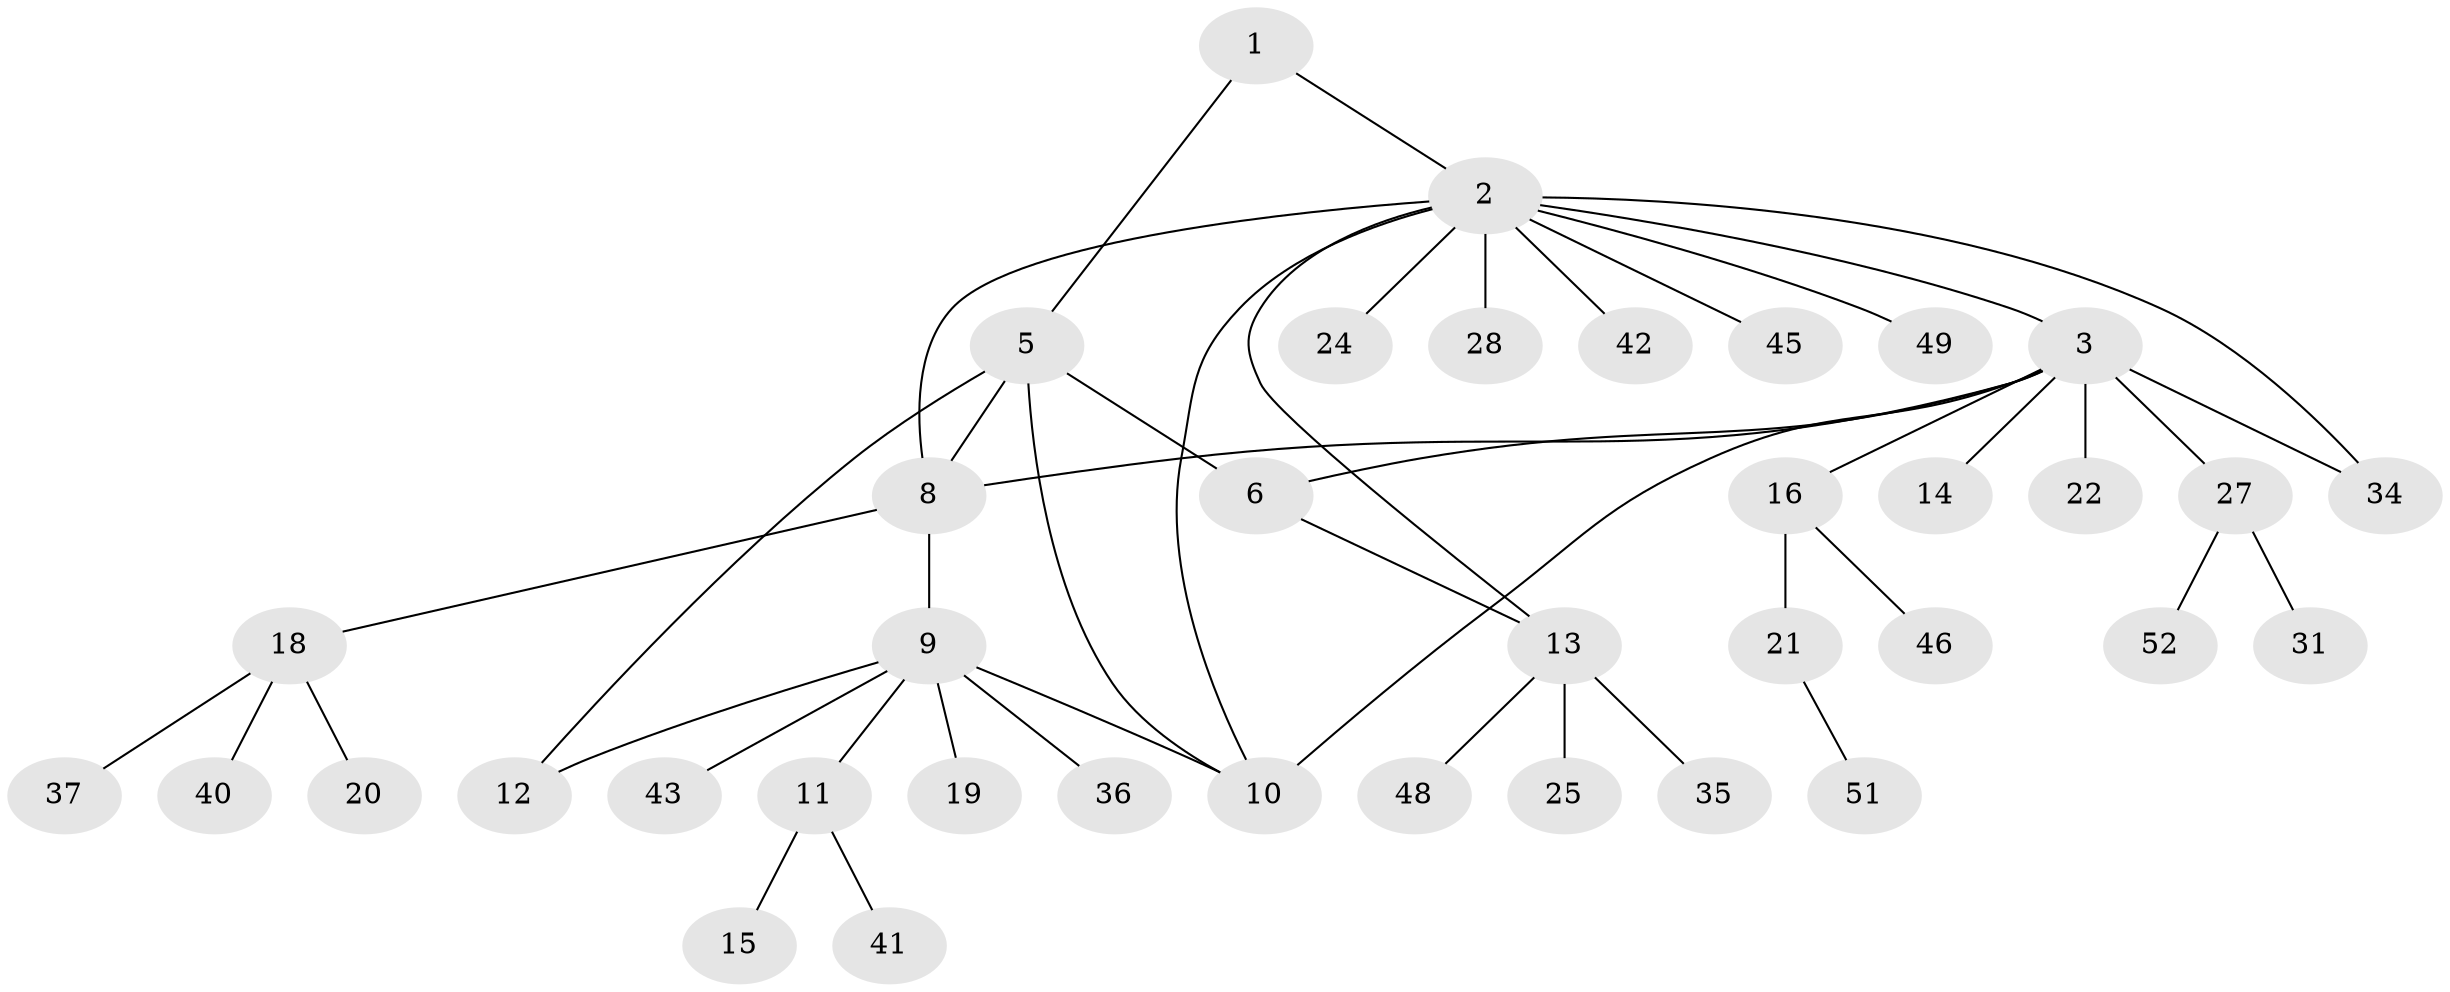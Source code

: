 // original degree distribution, {2: 0.17307692307692307, 11: 0.019230769230769232, 5: 0.07692307692307693, 6: 0.019230769230769232, 4: 0.09615384615384616, 8: 0.019230769230769232, 1: 0.5384615384615384, 3: 0.057692307692307696}
// Generated by graph-tools (version 1.1) at 2025/11/02/27/25 16:11:34]
// undirected, 38 vertices, 46 edges
graph export_dot {
graph [start="1"]
  node [color=gray90,style=filled];
  1;
  2 [super="+47"];
  3 [super="+4"];
  5 [super="+7"];
  6 [super="+30"];
  8;
  9 [super="+50"];
  10;
  11 [super="+29"];
  12 [super="+23"];
  13 [super="+26"];
  14;
  15 [super="+17"];
  16 [super="+32"];
  18 [super="+39"];
  19;
  20;
  21 [super="+33"];
  22;
  24;
  25;
  27 [super="+38"];
  28 [super="+44"];
  31;
  34;
  35;
  36;
  37;
  40;
  41;
  42;
  43;
  45;
  46;
  48;
  49;
  51;
  52;
  1 -- 2;
  1 -- 5;
  2 -- 3;
  2 -- 8;
  2 -- 10;
  2 -- 24;
  2 -- 28;
  2 -- 34;
  2 -- 42;
  2 -- 45;
  2 -- 49;
  2 -- 13;
  3 -- 10;
  3 -- 14;
  3 -- 22;
  3 -- 16;
  3 -- 34;
  3 -- 6;
  3 -- 8;
  3 -- 27;
  5 -- 6;
  5 -- 10;
  5 -- 8;
  5 -- 12;
  6 -- 13;
  8 -- 9;
  8 -- 18;
  9 -- 10;
  9 -- 11;
  9 -- 12;
  9 -- 19;
  9 -- 36;
  9 -- 43;
  11 -- 15;
  11 -- 41;
  13 -- 25;
  13 -- 35;
  13 -- 48;
  16 -- 21;
  16 -- 46;
  18 -- 20;
  18 -- 37;
  18 -- 40;
  21 -- 51;
  27 -- 31;
  27 -- 52;
}
